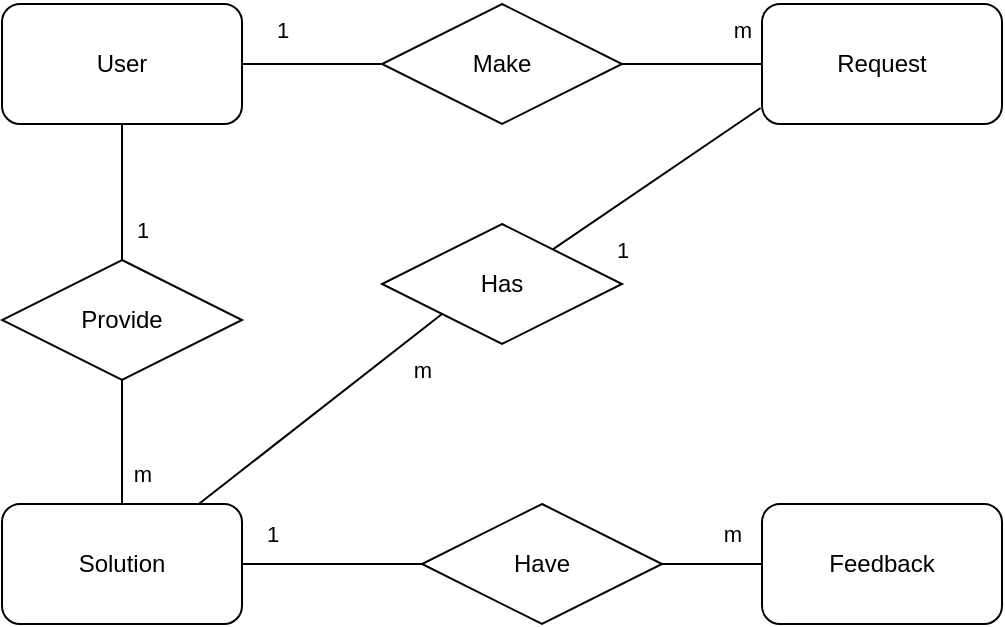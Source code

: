 <mxfile version="24.2.5" type="device">
  <diagram id="R2lEEEUBdFMjLlhIrx00" name="Page-1">
    <mxGraphModel dx="1134" dy="799" grid="1" gridSize="10" guides="1" tooltips="1" connect="1" arrows="1" fold="1" page="1" pageScale="1" pageWidth="850" pageHeight="1100" math="0" shadow="0" extFonts="Permanent Marker^https://fonts.googleapis.com/css?family=Permanent+Marker">
      <root>
        <mxCell id="0" />
        <mxCell id="1" parent="0" />
        <mxCell id="ptcPqSn1YPFZnXO6W8N6-10" style="rounded=0;orthogonalLoop=1;jettySize=auto;html=1;entryX=0;entryY=0.5;entryDx=0;entryDy=0;endArrow=none;endFill=0;" edge="1" parent="1" source="ptcPqSn1YPFZnXO6W8N6-3" target="ptcPqSn1YPFZnXO6W8N6-8">
          <mxGeometry relative="1" as="geometry" />
        </mxCell>
        <mxCell id="ptcPqSn1YPFZnXO6W8N6-24" style="edgeStyle=none;rounded=0;orthogonalLoop=1;jettySize=auto;html=1;entryX=0.5;entryY=0;entryDx=0;entryDy=0;strokeColor=default;align=center;verticalAlign=middle;fontFamily=Helvetica;fontSize=11;fontColor=default;labelBackgroundColor=default;endArrow=none;endFill=0;" edge="1" parent="1" source="ptcPqSn1YPFZnXO6W8N6-3" target="ptcPqSn1YPFZnXO6W8N6-23">
          <mxGeometry relative="1" as="geometry" />
        </mxCell>
        <mxCell id="ptcPqSn1YPFZnXO6W8N6-3" value="User" style="rounded=1;whiteSpace=wrap;html=1;" vertex="1" parent="1">
          <mxGeometry x="110" y="680" width="120" height="60" as="geometry" />
        </mxCell>
        <mxCell id="ptcPqSn1YPFZnXO6W8N6-17" style="edgeStyle=none;rounded=0;orthogonalLoop=1;jettySize=auto;html=1;entryX=0;entryY=0.5;entryDx=0;entryDy=0;strokeColor=default;align=center;verticalAlign=middle;fontFamily=Helvetica;fontSize=11;fontColor=default;labelBackgroundColor=default;endArrow=none;endFill=0;exitX=1;exitY=0.5;exitDx=0;exitDy=0;" edge="1" parent="1" source="ptcPqSn1YPFZnXO6W8N6-6" target="ptcPqSn1YPFZnXO6W8N6-16">
          <mxGeometry relative="1" as="geometry" />
        </mxCell>
        <mxCell id="ptcPqSn1YPFZnXO6W8N6-4" value="Request" style="rounded=1;whiteSpace=wrap;html=1;" vertex="1" parent="1">
          <mxGeometry x="490" y="680" width="120" height="60" as="geometry" />
        </mxCell>
        <mxCell id="ptcPqSn1YPFZnXO6W8N6-5" value="Feedback" style="rounded=1;whiteSpace=wrap;html=1;" vertex="1" parent="1">
          <mxGeometry x="490" y="930" width="120" height="60" as="geometry" />
        </mxCell>
        <mxCell id="ptcPqSn1YPFZnXO6W8N6-28" style="edgeStyle=none;rounded=0;orthogonalLoop=1;jettySize=auto;html=1;entryX=0;entryY=1;entryDx=0;entryDy=0;strokeColor=default;align=center;verticalAlign=middle;fontFamily=Helvetica;fontSize=11;fontColor=default;labelBackgroundColor=default;endArrow=none;endFill=0;" edge="1" parent="1" source="ptcPqSn1YPFZnXO6W8N6-6" target="ptcPqSn1YPFZnXO6W8N6-22">
          <mxGeometry relative="1" as="geometry" />
        </mxCell>
        <mxCell id="ptcPqSn1YPFZnXO6W8N6-6" value="Solution" style="rounded=1;whiteSpace=wrap;html=1;" vertex="1" parent="1">
          <mxGeometry x="110" y="930" width="120" height="60" as="geometry" />
        </mxCell>
        <mxCell id="ptcPqSn1YPFZnXO6W8N6-11" style="edgeStyle=none;rounded=0;orthogonalLoop=1;jettySize=auto;html=1;entryX=0;entryY=0.5;entryDx=0;entryDy=0;strokeColor=default;align=center;verticalAlign=middle;fontFamily=Helvetica;fontSize=11;fontColor=default;labelBackgroundColor=default;endArrow=none;endFill=0;" edge="1" parent="1" source="ptcPqSn1YPFZnXO6W8N6-8" target="ptcPqSn1YPFZnXO6W8N6-4">
          <mxGeometry relative="1" as="geometry" />
        </mxCell>
        <mxCell id="ptcPqSn1YPFZnXO6W8N6-8" value="Make" style="shape=rhombus;perimeter=rhombusPerimeter;whiteSpace=wrap;html=1;align=center;" vertex="1" parent="1">
          <mxGeometry x="300" y="680" width="120" height="60" as="geometry" />
        </mxCell>
        <mxCell id="ptcPqSn1YPFZnXO6W8N6-12" value="1" style="text;html=1;align=center;verticalAlign=middle;resizable=0;points=[];autosize=1;strokeColor=none;fillColor=none;fontFamily=Helvetica;fontSize=11;fontColor=default;labelBackgroundColor=default;" vertex="1" parent="1">
          <mxGeometry x="235" y="678" width="30" height="30" as="geometry" />
        </mxCell>
        <mxCell id="ptcPqSn1YPFZnXO6W8N6-13" value="m" style="text;html=1;align=center;verticalAlign=middle;resizable=0;points=[];autosize=1;strokeColor=none;fillColor=none;fontFamily=Helvetica;fontSize=11;fontColor=default;labelBackgroundColor=default;" vertex="1" parent="1">
          <mxGeometry x="465" y="678" width="30" height="30" as="geometry" />
        </mxCell>
        <mxCell id="ptcPqSn1YPFZnXO6W8N6-18" style="edgeStyle=none;rounded=0;orthogonalLoop=1;jettySize=auto;html=1;entryX=0;entryY=0.5;entryDx=0;entryDy=0;strokeColor=default;align=center;verticalAlign=middle;fontFamily=Helvetica;fontSize=11;fontColor=default;labelBackgroundColor=default;endArrow=none;endFill=0;" edge="1" parent="1" source="ptcPqSn1YPFZnXO6W8N6-16" target="ptcPqSn1YPFZnXO6W8N6-5">
          <mxGeometry relative="1" as="geometry" />
        </mxCell>
        <mxCell id="ptcPqSn1YPFZnXO6W8N6-16" value="Have" style="shape=rhombus;perimeter=rhombusPerimeter;whiteSpace=wrap;html=1;align=center;" vertex="1" parent="1">
          <mxGeometry x="320" y="930" width="120" height="60" as="geometry" />
        </mxCell>
        <mxCell id="ptcPqSn1YPFZnXO6W8N6-19" value="1" style="text;html=1;align=center;verticalAlign=middle;resizable=0;points=[];autosize=1;strokeColor=none;fillColor=none;fontFamily=Helvetica;fontSize=11;fontColor=default;labelBackgroundColor=default;" vertex="1" parent="1">
          <mxGeometry x="230" y="930" width="30" height="30" as="geometry" />
        </mxCell>
        <mxCell id="ptcPqSn1YPFZnXO6W8N6-20" value="m" style="text;html=1;align=center;verticalAlign=middle;resizable=0;points=[];autosize=1;strokeColor=none;fillColor=none;fontFamily=Helvetica;fontSize=11;fontColor=default;labelBackgroundColor=default;" vertex="1" parent="1">
          <mxGeometry x="460" y="930" width="30" height="30" as="geometry" />
        </mxCell>
        <mxCell id="ptcPqSn1YPFZnXO6W8N6-22" value="Has" style="shape=rhombus;perimeter=rhombusPerimeter;whiteSpace=wrap;html=1;align=center;" vertex="1" parent="1">
          <mxGeometry x="300" y="790" width="120" height="60" as="geometry" />
        </mxCell>
        <mxCell id="ptcPqSn1YPFZnXO6W8N6-25" value="" style="edgeStyle=none;rounded=0;orthogonalLoop=1;jettySize=auto;html=1;strokeColor=default;align=center;verticalAlign=middle;fontFamily=Helvetica;fontSize=11;fontColor=default;labelBackgroundColor=default;endArrow=none;endFill=0;" edge="1" parent="1" source="ptcPqSn1YPFZnXO6W8N6-23" target="ptcPqSn1YPFZnXO6W8N6-6">
          <mxGeometry relative="1" as="geometry" />
        </mxCell>
        <mxCell id="ptcPqSn1YPFZnXO6W8N6-23" value="Provide" style="shape=rhombus;perimeter=rhombusPerimeter;whiteSpace=wrap;html=1;align=center;" vertex="1" parent="1">
          <mxGeometry x="110" y="808" width="120" height="60" as="geometry" />
        </mxCell>
        <mxCell id="ptcPqSn1YPFZnXO6W8N6-26" value="1" style="text;html=1;align=center;verticalAlign=middle;resizable=0;points=[];autosize=1;strokeColor=none;fillColor=none;fontFamily=Helvetica;fontSize=11;fontColor=default;labelBackgroundColor=default;" vertex="1" parent="1">
          <mxGeometry x="165" y="778" width="30" height="30" as="geometry" />
        </mxCell>
        <mxCell id="ptcPqSn1YPFZnXO6W8N6-27" value="m" style="text;html=1;align=center;verticalAlign=middle;resizable=0;points=[];autosize=1;strokeColor=none;fillColor=none;fontFamily=Helvetica;fontSize=11;fontColor=default;labelBackgroundColor=default;" vertex="1" parent="1">
          <mxGeometry x="165" y="900" width="30" height="30" as="geometry" />
        </mxCell>
        <mxCell id="ptcPqSn1YPFZnXO6W8N6-29" style="edgeStyle=none;rounded=0;orthogonalLoop=1;jettySize=auto;html=1;entryX=-0.006;entryY=0.867;entryDx=0;entryDy=0;entryPerimeter=0;strokeColor=default;align=center;verticalAlign=middle;fontFamily=Helvetica;fontSize=11;fontColor=default;labelBackgroundColor=default;endArrow=none;endFill=0;" edge="1" parent="1" source="ptcPqSn1YPFZnXO6W8N6-22" target="ptcPqSn1YPFZnXO6W8N6-4">
          <mxGeometry relative="1" as="geometry" />
        </mxCell>
        <mxCell id="ptcPqSn1YPFZnXO6W8N6-32" value="1" style="text;html=1;align=center;verticalAlign=middle;resizable=0;points=[];autosize=1;strokeColor=none;fillColor=none;fontFamily=Helvetica;fontSize=11;fontColor=default;labelBackgroundColor=default;" vertex="1" parent="1">
          <mxGeometry x="405" y="788" width="30" height="30" as="geometry" />
        </mxCell>
        <mxCell id="ptcPqSn1YPFZnXO6W8N6-33" value="m" style="text;html=1;align=center;verticalAlign=middle;resizable=0;points=[];autosize=1;strokeColor=none;fillColor=none;fontFamily=Helvetica;fontSize=11;fontColor=default;labelBackgroundColor=default;" vertex="1" parent="1">
          <mxGeometry x="305" y="848" width="30" height="30" as="geometry" />
        </mxCell>
      </root>
    </mxGraphModel>
  </diagram>
</mxfile>
